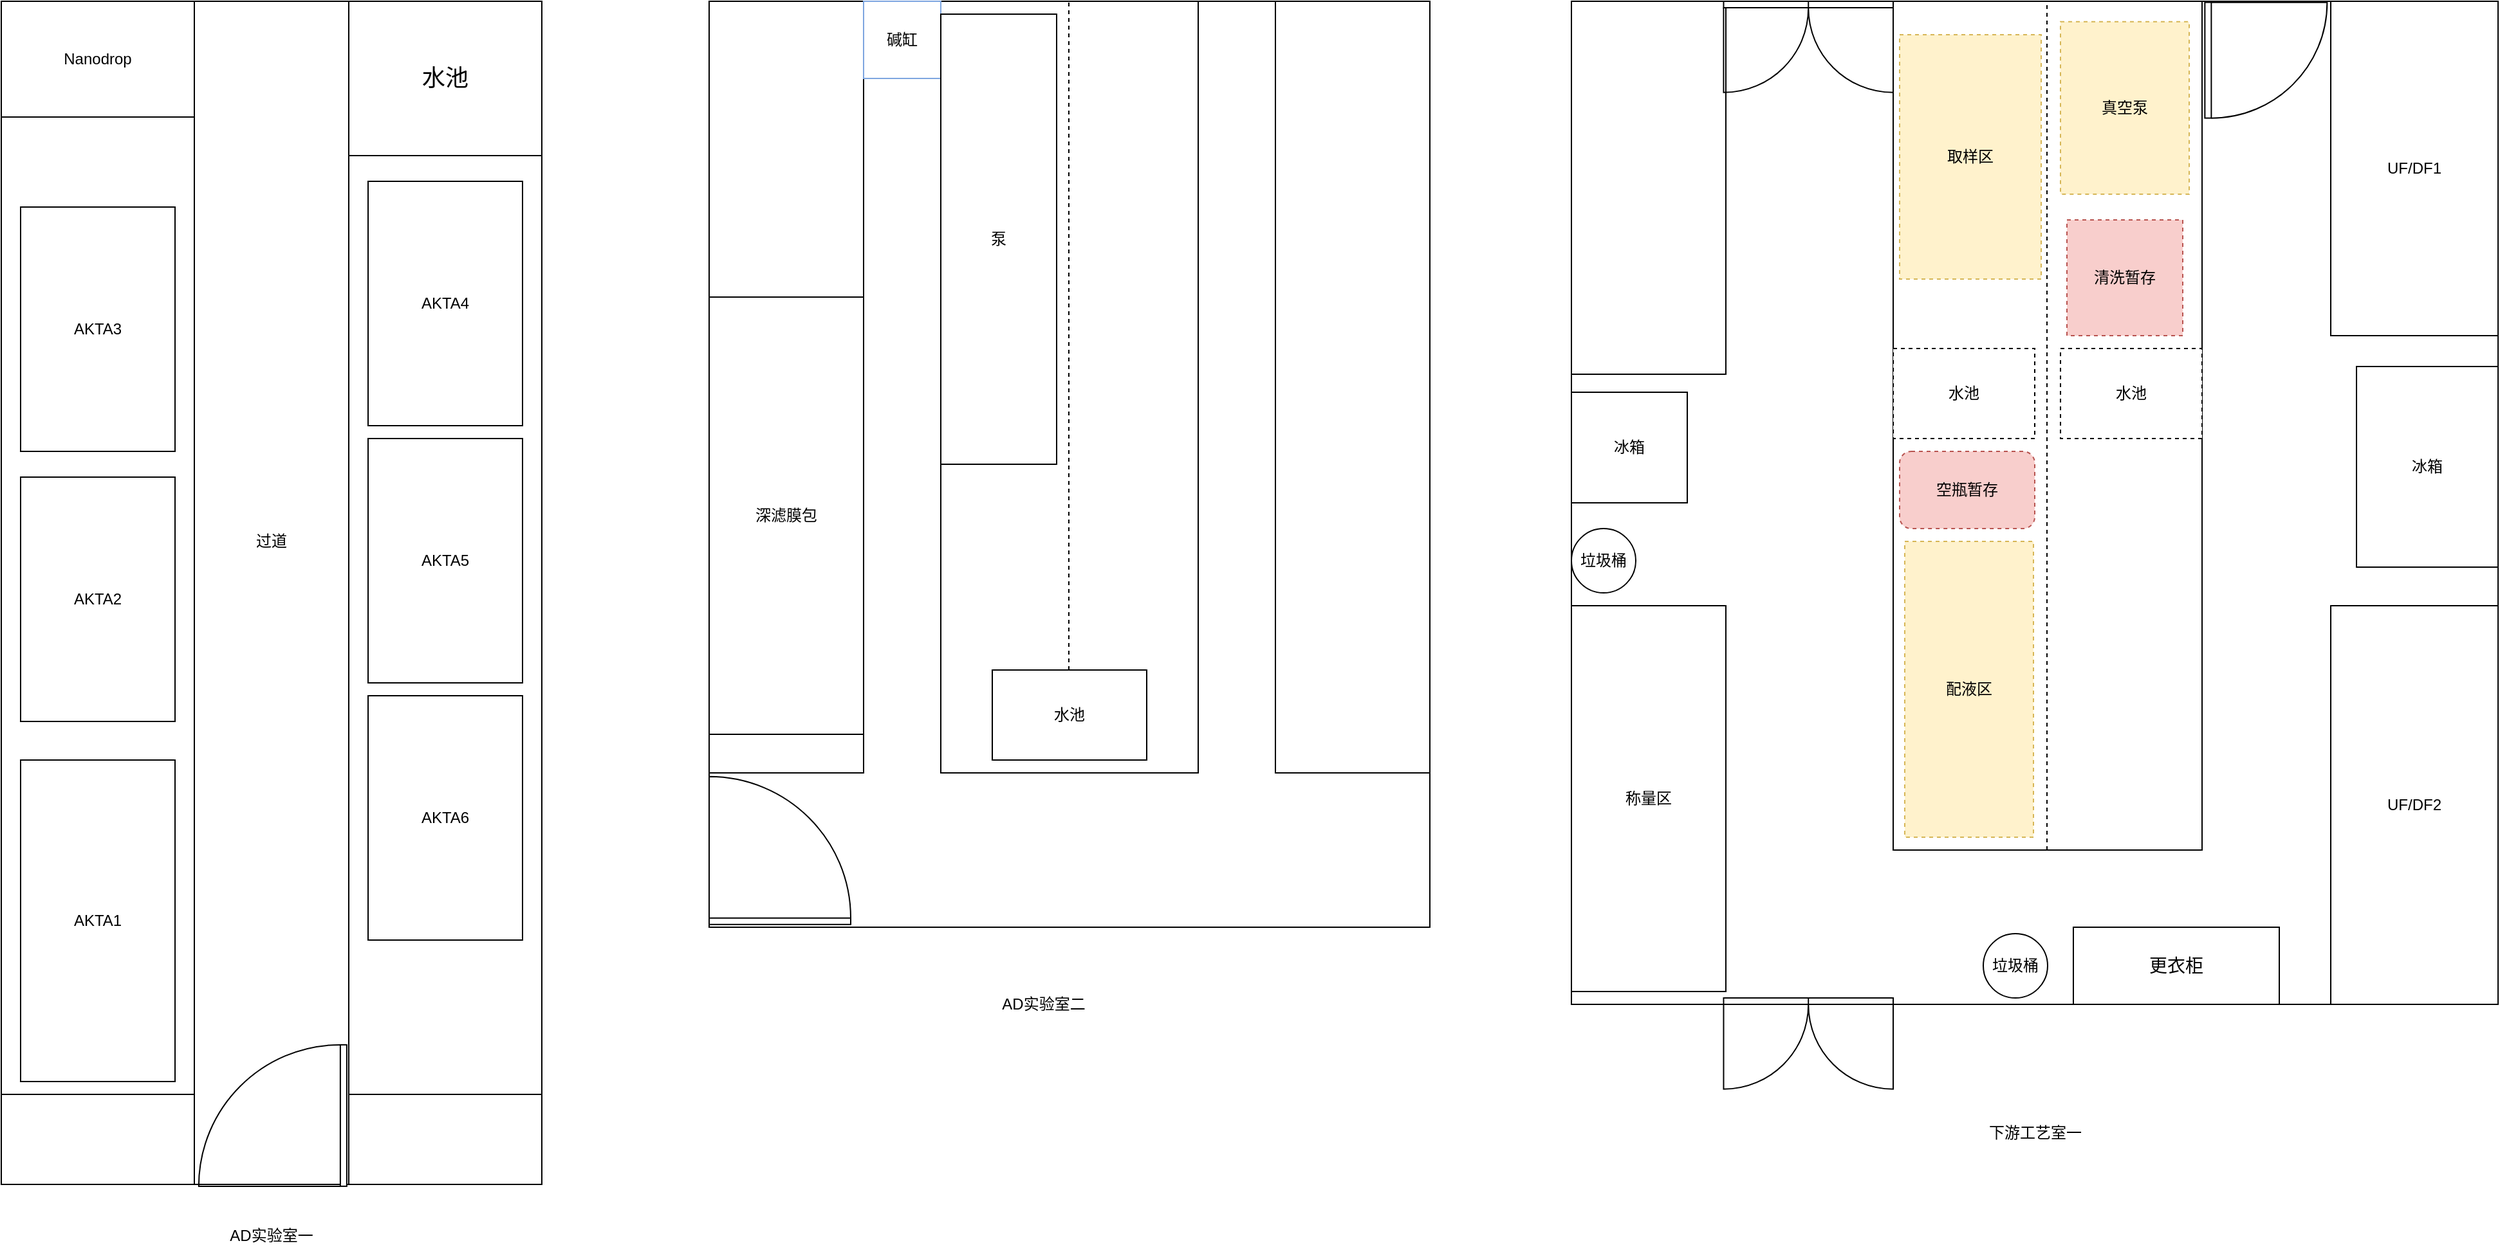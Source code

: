 <mxfile version="14.0.1" type="github">
  <diagram id="v_YiSr3cnpdIU_d-b2BK" name="Page-1">
    <mxGraphModel dx="1422" dy="794" grid="1" gridSize="10" guides="1" tooltips="1" connect="1" arrows="1" fold="1" page="1" pageScale="1" pageWidth="1169" pageHeight="827" math="0" shadow="0">
      <root>
        <mxCell id="0" />
        <mxCell id="1" parent="0" />
        <mxCell id="CAC4-D8hJNHPORFLdOr4-2" value="" style="rounded=0;whiteSpace=wrap;html=1;" vertex="1" parent="1">
          <mxGeometry x="90" y="80" width="420" height="850" as="geometry" />
        </mxCell>
        <mxCell id="CAC4-D8hJNHPORFLdOr4-3" value="" style="rounded=0;whiteSpace=wrap;html=1;" vertex="1" parent="1">
          <mxGeometry x="240" y="80" width="120" height="920" as="geometry" />
        </mxCell>
        <mxCell id="CAC4-D8hJNHPORFLdOr4-4" value="" style="rounded=0;whiteSpace=wrap;html=1;" vertex="1" parent="1">
          <mxGeometry x="90" y="930" width="150" height="70" as="geometry" />
        </mxCell>
        <mxCell id="CAC4-D8hJNHPORFLdOr4-5" value="" style="rounded=0;whiteSpace=wrap;html=1;" vertex="1" parent="1">
          <mxGeometry x="360" y="930" width="150" height="70" as="geometry" />
        </mxCell>
        <mxCell id="CAC4-D8hJNHPORFLdOr4-6" value="&lt;font style=&quot;font-size: 18px&quot;&gt;水池&lt;/font&gt;" style="rounded=0;whiteSpace=wrap;html=1;" vertex="1" parent="1">
          <mxGeometry x="360" y="80" width="150" height="120" as="geometry" />
        </mxCell>
        <mxCell id="CAC4-D8hJNHPORFLdOr4-7" value="过道" style="text;html=1;strokeColor=none;fillColor=none;align=center;verticalAlign=middle;whiteSpace=wrap;rounded=0;" vertex="1" parent="1">
          <mxGeometry x="280" y="490" width="40" height="20" as="geometry" />
        </mxCell>
        <mxCell id="CAC4-D8hJNHPORFLdOr4-8" value="Nanodrop" style="rounded=0;whiteSpace=wrap;html=1;" vertex="1" parent="1">
          <mxGeometry x="90" y="80" width="150" height="90" as="geometry" />
        </mxCell>
        <mxCell id="CAC4-D8hJNHPORFLdOr4-9" value="AKTA1" style="rounded=0;whiteSpace=wrap;html=1;" vertex="1" parent="1">
          <mxGeometry x="105" y="670" width="120" height="250" as="geometry" />
        </mxCell>
        <mxCell id="CAC4-D8hJNHPORFLdOr4-15" value="AKTA2" style="rounded=0;whiteSpace=wrap;html=1;" vertex="1" parent="1">
          <mxGeometry x="105" y="450" width="120" height="190" as="geometry" />
        </mxCell>
        <mxCell id="CAC4-D8hJNHPORFLdOr4-16" value="AKTA3" style="rounded=0;whiteSpace=wrap;html=1;" vertex="1" parent="1">
          <mxGeometry x="105" y="240" width="120" height="190" as="geometry" />
        </mxCell>
        <mxCell id="CAC4-D8hJNHPORFLdOr4-17" value="AKTA4" style="rounded=0;whiteSpace=wrap;html=1;" vertex="1" parent="1">
          <mxGeometry x="375" y="220" width="120" height="190" as="geometry" />
        </mxCell>
        <mxCell id="CAC4-D8hJNHPORFLdOr4-18" value="AKTA5" style="rounded=0;whiteSpace=wrap;html=1;" vertex="1" parent="1">
          <mxGeometry x="375" y="420" width="120" height="190" as="geometry" />
        </mxCell>
        <mxCell id="CAC4-D8hJNHPORFLdOr4-19" value="AKTA6" style="rounded=0;whiteSpace=wrap;html=1;" vertex="1" parent="1">
          <mxGeometry x="375" y="620" width="120" height="190" as="geometry" />
        </mxCell>
        <mxCell id="CAC4-D8hJNHPORFLdOr4-20" value="AD实验室一" style="text;html=1;strokeColor=none;fillColor=none;align=center;verticalAlign=middle;whiteSpace=wrap;rounded=0;" vertex="1" parent="1">
          <mxGeometry x="245" y="1030" width="110" height="20" as="geometry" />
        </mxCell>
        <mxCell id="CAC4-D8hJNHPORFLdOr4-21" value="" style="rounded=0;whiteSpace=wrap;html=1;" vertex="1" parent="1">
          <mxGeometry x="640" y="80" width="560" height="720" as="geometry" />
        </mxCell>
        <mxCell id="CAC4-D8hJNHPORFLdOr4-22" value="" style="rounded=0;whiteSpace=wrap;html=1;" vertex="1" parent="1">
          <mxGeometry x="820" y="80" width="200" height="600" as="geometry" />
        </mxCell>
        <mxCell id="CAC4-D8hJNHPORFLdOr4-25" value="" style="endArrow=none;dashed=1;html=1;startSize=6;" edge="1" parent="1">
          <mxGeometry width="50" height="50" relative="1" as="geometry">
            <mxPoint x="919.5" y="600" as="sourcePoint" />
            <mxPoint x="919.5" y="80" as="targetPoint" />
          </mxGeometry>
        </mxCell>
        <mxCell id="CAC4-D8hJNHPORFLdOr4-26" value="水池" style="rounded=0;whiteSpace=wrap;html=1;" vertex="1" parent="1">
          <mxGeometry x="860" y="600" width="120" height="70" as="geometry" />
        </mxCell>
        <mxCell id="CAC4-D8hJNHPORFLdOr4-27" value="" style="rounded=0;whiteSpace=wrap;html=1;" vertex="1" parent="1">
          <mxGeometry x="640" y="80" width="120" height="600" as="geometry" />
        </mxCell>
        <mxCell id="CAC4-D8hJNHPORFLdOr4-28" value="" style="rounded=0;whiteSpace=wrap;html=1;" vertex="1" parent="1">
          <mxGeometry x="1080" y="80" width="120" height="600" as="geometry" />
        </mxCell>
        <mxCell id="CAC4-D8hJNHPORFLdOr4-29" value="碱缸" style="rounded=0;whiteSpace=wrap;html=1;strokeColor=#7EA6E0;" vertex="1" parent="1">
          <mxGeometry x="760" y="80" width="60" height="60" as="geometry" />
        </mxCell>
        <mxCell id="CAC4-D8hJNHPORFLdOr4-30" value="&lt;font color=&quot;#000000&quot;&gt;泵&lt;/font&gt;" style="rounded=0;whiteSpace=wrap;html=1;fontColor=#7EA6E0;" vertex="1" parent="1">
          <mxGeometry x="820" y="90" width="90" height="350" as="geometry" />
        </mxCell>
        <mxCell id="CAC4-D8hJNHPORFLdOr4-31" value="&lt;font color=&quot;#000000&quot;&gt;深滤膜包&lt;/font&gt;" style="rounded=0;whiteSpace=wrap;html=1;strokeColor=#000000;fontColor=#7EA6E0;" vertex="1" parent="1">
          <mxGeometry x="640" y="310" width="120" height="340" as="geometry" />
        </mxCell>
        <mxCell id="CAC4-D8hJNHPORFLdOr4-32" value="AD实验室二" style="text;html=1;strokeColor=none;fillColor=none;align=center;verticalAlign=middle;whiteSpace=wrap;rounded=0;" vertex="1" parent="1">
          <mxGeometry x="840" y="850" width="120" height="20" as="geometry" />
        </mxCell>
        <mxCell id="CAC4-D8hJNHPORFLdOr4-33" value="" style="rounded=0;whiteSpace=wrap;html=1;" vertex="1" parent="1">
          <mxGeometry x="1310" y="80" width="720" height="780" as="geometry" />
        </mxCell>
        <mxCell id="CAC4-D8hJNHPORFLdOr4-34" value="" style="rounded=0;whiteSpace=wrap;html=1;" vertex="1" parent="1">
          <mxGeometry x="1560" y="80" width="240" height="660" as="geometry" />
        </mxCell>
        <mxCell id="CAC4-D8hJNHPORFLdOr4-35" value="" style="endArrow=none;dashed=1;html=1;startSize=6;" edge="1" parent="1">
          <mxGeometry width="50" height="50" relative="1" as="geometry">
            <mxPoint x="1679.5" y="740" as="sourcePoint" />
            <mxPoint x="1679.5" y="80" as="targetPoint" />
          </mxGeometry>
        </mxCell>
        <mxCell id="CAC4-D8hJNHPORFLdOr4-37" value="" style="rounded=0;whiteSpace=wrap;html=1;" vertex="1" parent="1">
          <mxGeometry x="1310" y="80" width="120" height="290" as="geometry" />
        </mxCell>
        <mxCell id="CAC4-D8hJNHPORFLdOr4-38" value="UF/DF1" style="rounded=0;whiteSpace=wrap;html=1;" vertex="1" parent="1">
          <mxGeometry x="1900" y="80" width="130" height="260" as="geometry" />
        </mxCell>
        <mxCell id="CAC4-D8hJNHPORFLdOr4-42" value="" style="verticalLabelPosition=bottom;html=1;verticalAlign=top;align=center;shape=mxgraph.floorplan.doorRight;aspect=fixed;strokeColor=#000000;fontColor=#000000;rotation=90;" vertex="1" parent="1">
          <mxGeometry x="245" y="888" width="110" height="116.88" as="geometry" />
        </mxCell>
        <mxCell id="CAC4-D8hJNHPORFLdOr4-44" value="UF/DF2" style="rounded=0;whiteSpace=wrap;html=1;" vertex="1" parent="1">
          <mxGeometry x="1900" y="550" width="130" height="310" as="geometry" />
        </mxCell>
        <mxCell id="CAC4-D8hJNHPORFLdOr4-45" value="称量区" style="rounded=0;whiteSpace=wrap;html=1;" vertex="1" parent="1">
          <mxGeometry x="1310" y="550" width="120" height="300" as="geometry" />
        </mxCell>
        <mxCell id="CAC4-D8hJNHPORFLdOr4-46" value="" style="verticalLabelPosition=bottom;html=1;verticalAlign=top;align=center;shape=mxgraph.floorplan.doorRight;aspect=fixed;strokeColor=#000000;fontColor=#000000;rotation=-180;" vertex="1" parent="1">
          <mxGeometry x="640" y="681" width="110" height="116.88" as="geometry" />
        </mxCell>
        <mxCell id="CAC4-D8hJNHPORFLdOr4-47" value="" style="verticalLabelPosition=bottom;html=1;verticalAlign=top;align=center;shape=mxgraph.floorplan.doorDouble;aspect=fixed;strokeColor=#000000;fontColor=#000000;" vertex="1" parent="1">
          <mxGeometry x="1428.24" y="80" width="131.76" height="70" as="geometry" />
        </mxCell>
        <mxCell id="CAC4-D8hJNHPORFLdOr4-48" value="" style="verticalLabelPosition=bottom;html=1;verticalAlign=top;align=center;shape=mxgraph.floorplan.doorDouble;aspect=fixed;strokeColor=#000000;fontColor=#000000;" vertex="1" parent="1">
          <mxGeometry x="1428.24" y="855" width="131.76" height="70" as="geometry" />
        </mxCell>
        <mxCell id="CAC4-D8hJNHPORFLdOr4-49" value="" style="verticalLabelPosition=bottom;html=1;verticalAlign=top;align=center;shape=mxgraph.floorplan.doorRight;aspect=fixed;strokeColor=#000000;fontColor=#000000;rotation=-90;" vertex="1" parent="1">
          <mxGeometry x="1805" y="78" width="90" height="95.63" as="geometry" />
        </mxCell>
        <mxCell id="CAC4-D8hJNHPORFLdOr4-50" value="&lt;font style=&quot;font-size: 14px&quot;&gt;更衣柜&lt;/font&gt;" style="rounded=0;whiteSpace=wrap;html=1;strokeColor=#000000;fontColor=#000000;" vertex="1" parent="1">
          <mxGeometry x="1700" y="800" width="160" height="60" as="geometry" />
        </mxCell>
        <mxCell id="CAC4-D8hJNHPORFLdOr4-51" value="垃圾桶" style="ellipse;whiteSpace=wrap;html=1;aspect=fixed;strokeColor=#000000;fontColor=#000000;" vertex="1" parent="1">
          <mxGeometry x="1630" y="805" width="50" height="50" as="geometry" />
        </mxCell>
        <mxCell id="CAC4-D8hJNHPORFLdOr4-52" value="垃圾桶" style="ellipse;whiteSpace=wrap;html=1;aspect=fixed;strokeColor=#000000;fontColor=#000000;" vertex="1" parent="1">
          <mxGeometry x="1310" y="490" width="50" height="50" as="geometry" />
        </mxCell>
        <mxCell id="CAC4-D8hJNHPORFLdOr4-53" value="冰箱" style="rounded=0;whiteSpace=wrap;html=1;strokeColor=#000000;fontColor=#000000;" vertex="1" parent="1">
          <mxGeometry x="1310" y="384" width="90" height="86" as="geometry" />
        </mxCell>
        <mxCell id="CAC4-D8hJNHPORFLdOr4-54" value="冰箱" style="rounded=0;whiteSpace=wrap;html=1;strokeColor=#000000;fontColor=#000000;" vertex="1" parent="1">
          <mxGeometry x="1920" y="364" width="110" height="156" as="geometry" />
        </mxCell>
        <mxCell id="CAC4-D8hJNHPORFLdOr4-55" value="下游工艺室一" style="text;html=1;strokeColor=none;fillColor=none;align=center;verticalAlign=middle;whiteSpace=wrap;rounded=0;fontColor=#000000;" vertex="1" parent="1">
          <mxGeometry x="1607.5" y="950" width="125" height="20" as="geometry" />
        </mxCell>
        <mxCell id="CAC4-D8hJNHPORFLdOr4-56" value="取样区" style="rounded=0;whiteSpace=wrap;html=1;strokeColor=#d6b656;dashed=1;fillColor=#fff2cc;" vertex="1" parent="1">
          <mxGeometry x="1565" y="106" width="110" height="190" as="geometry" />
        </mxCell>
        <mxCell id="CAC4-D8hJNHPORFLdOr4-57" value="水池" style="rounded=0;whiteSpace=wrap;html=1;dashed=1;strokeColor=#000000;fontColor=#000000;" vertex="1" parent="1">
          <mxGeometry x="1560" y="350" width="110" height="70" as="geometry" />
        </mxCell>
        <mxCell id="CAC4-D8hJNHPORFLdOr4-58" value="水池" style="rounded=0;whiteSpace=wrap;html=1;dashed=1;strokeColor=#000000;fontColor=#000000;" vertex="1" parent="1">
          <mxGeometry x="1690" y="350" width="110" height="70" as="geometry" />
        </mxCell>
        <mxCell id="CAC4-D8hJNHPORFLdOr4-59" value="配液区" style="rounded=0;whiteSpace=wrap;html=1;dashed=1;strokeColor=#d6b656;fillColor=#fff2cc;" vertex="1" parent="1">
          <mxGeometry x="1569" y="500" width="100" height="230" as="geometry" />
        </mxCell>
        <mxCell id="CAC4-D8hJNHPORFLdOr4-60" value="空瓶暂存" style="rounded=1;whiteSpace=wrap;html=1;dashed=1;strokeColor=#b85450;fillColor=#f8cecc;" vertex="1" parent="1">
          <mxGeometry x="1565" y="430" width="105" height="60" as="geometry" />
        </mxCell>
        <mxCell id="CAC4-D8hJNHPORFLdOr4-61" value="真空泵" style="rounded=0;whiteSpace=wrap;html=1;dashed=1;strokeColor=#d6b656;fillColor=#fff2cc;" vertex="1" parent="1">
          <mxGeometry x="1690" y="95.82" width="100" height="134.18" as="geometry" />
        </mxCell>
        <mxCell id="CAC4-D8hJNHPORFLdOr4-62" value="清洗暂存" style="rounded=0;whiteSpace=wrap;html=1;dashed=1;strokeColor=#b85450;fillColor=#f8cecc;" vertex="1" parent="1">
          <mxGeometry x="1695" y="250" width="90" height="90" as="geometry" />
        </mxCell>
      </root>
    </mxGraphModel>
  </diagram>
</mxfile>
